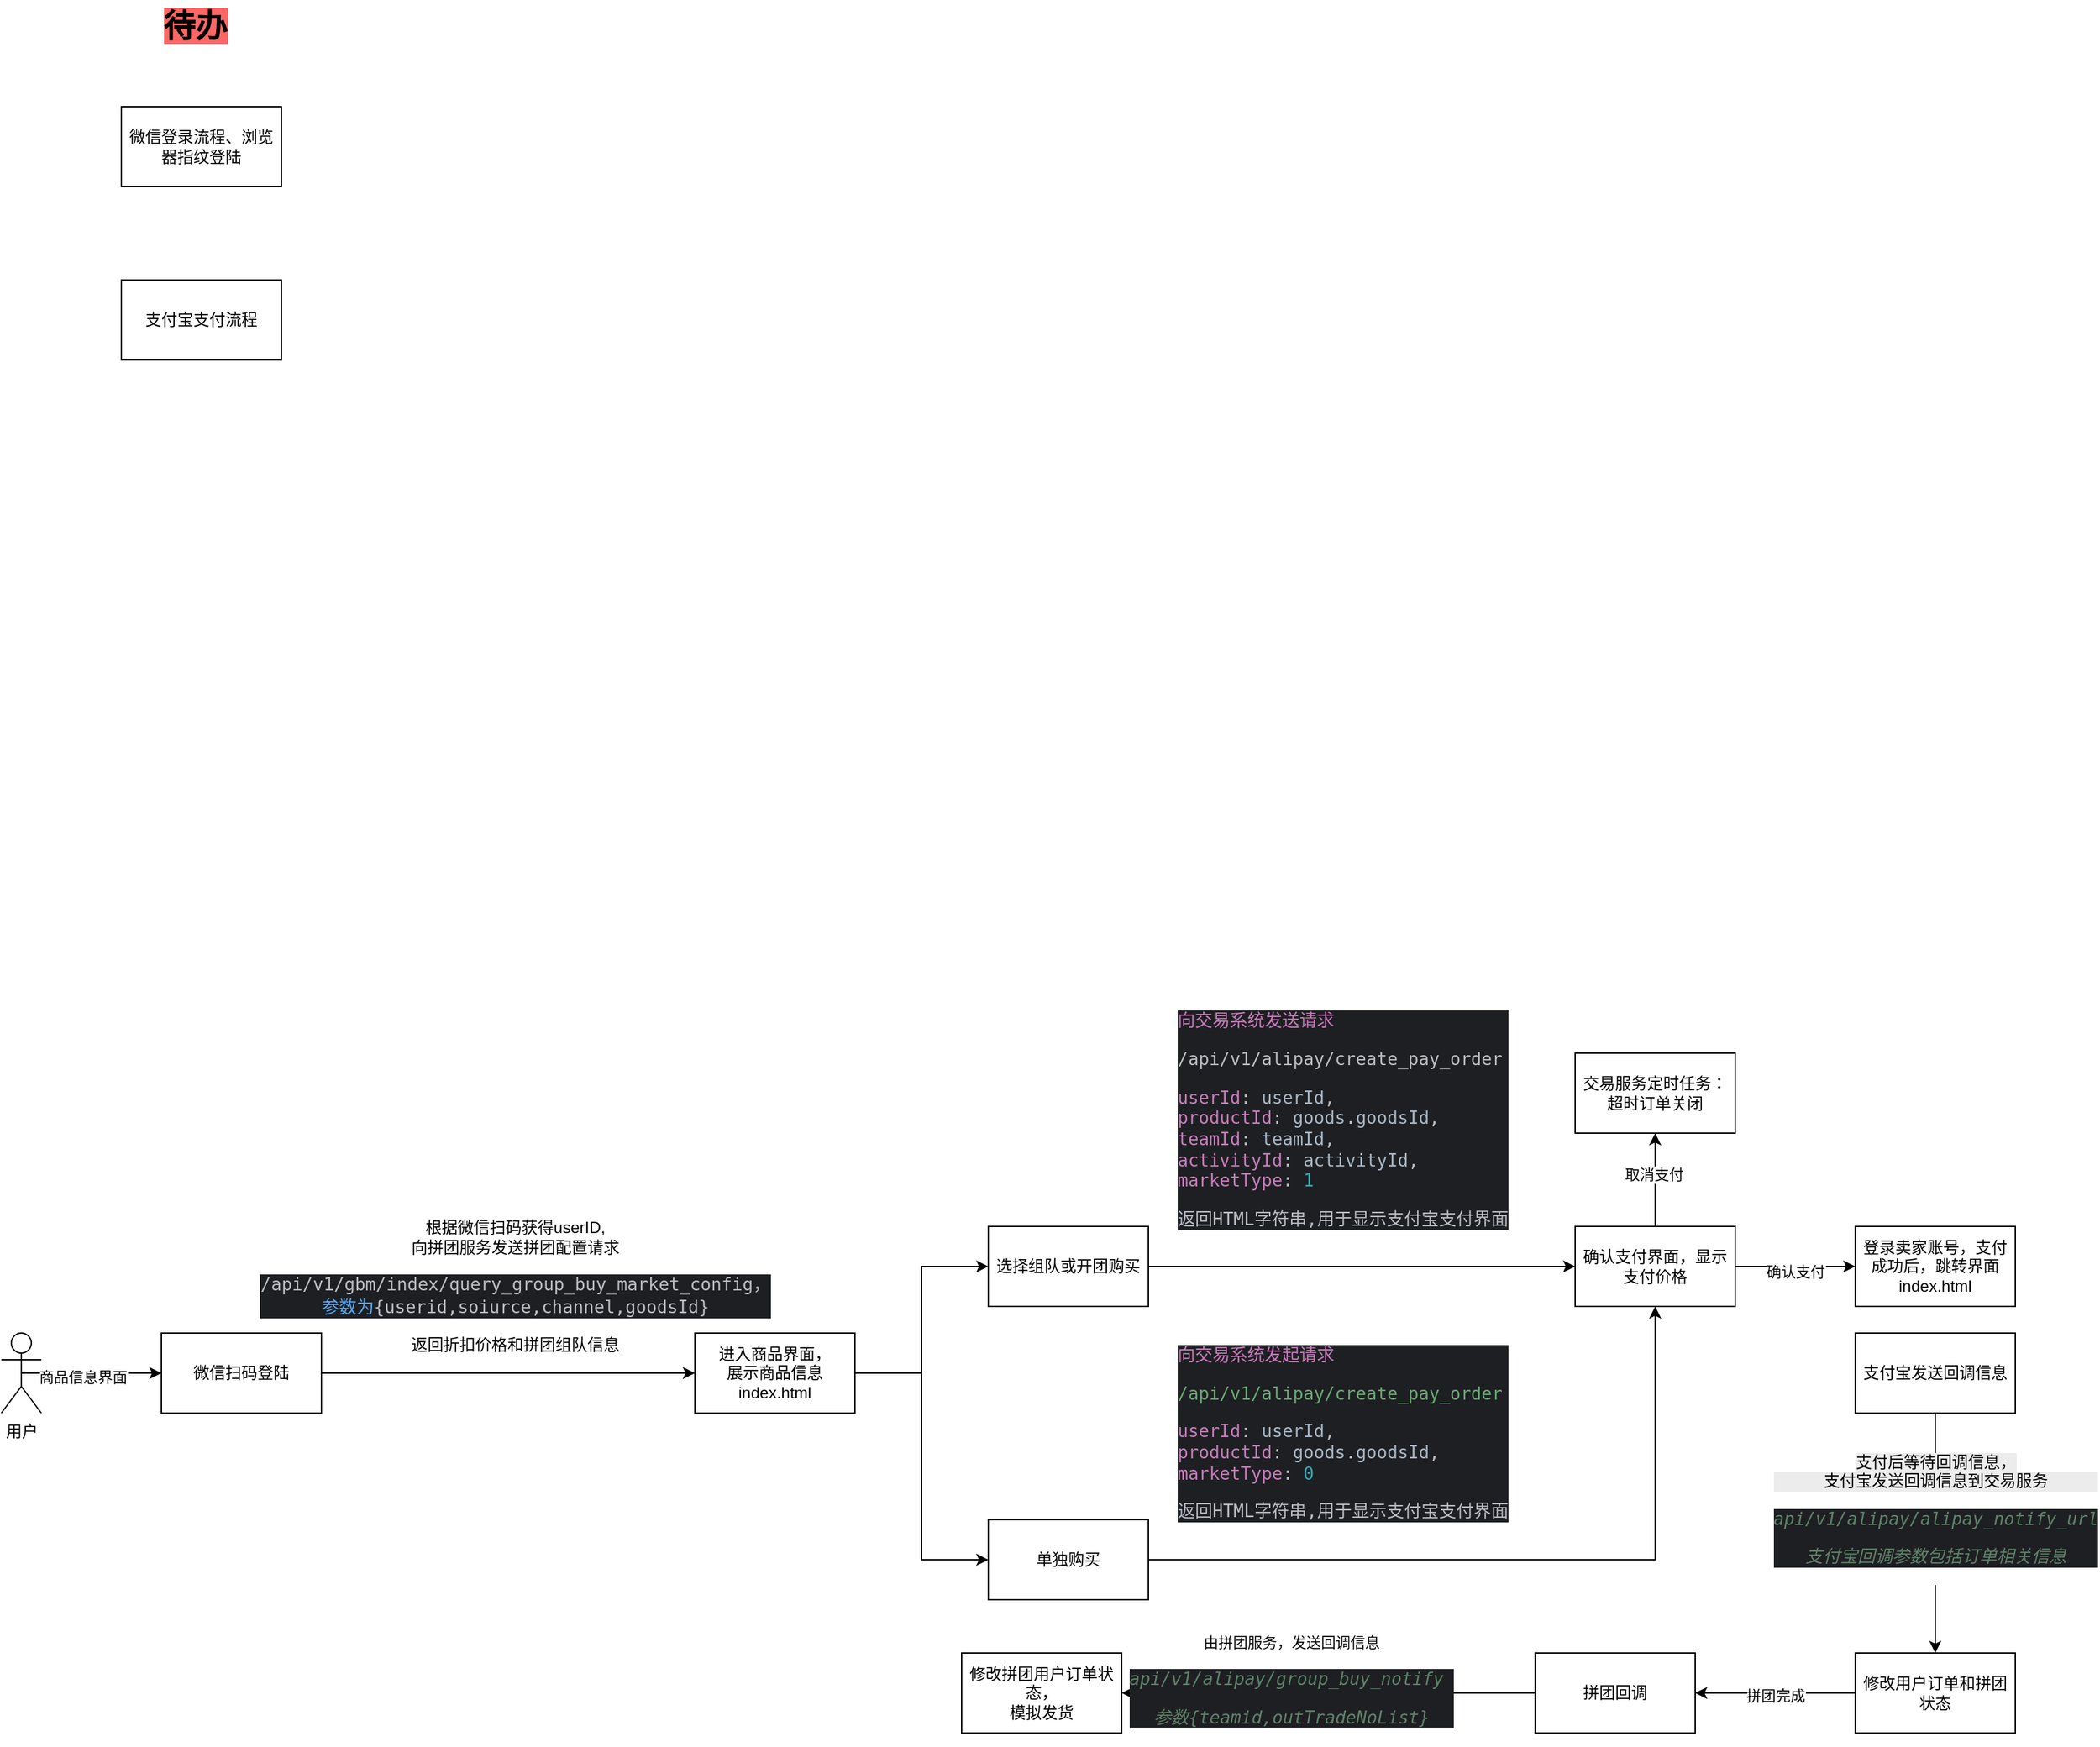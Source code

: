 <mxfile version="27.2.0">
  <diagram id="R2lEEEUBdFMjLlhIrx00" name="Page-1">
    <mxGraphModel dx="1418" dy="1852" grid="1" gridSize="10" guides="1" tooltips="1" connect="1" arrows="1" fold="1" page="1" pageScale="1" pageWidth="850" pageHeight="1100" math="0" shadow="0" extFonts="Permanent Marker^https://fonts.googleapis.com/css?family=Permanent+Marker">
      <root>
        <mxCell id="0" />
        <mxCell id="1" parent="0" />
        <mxCell id="Umt8qjXu04HkU_3NXS48-8" style="edgeStyle=orthogonalEdgeStyle;rounded=0;orthogonalLoop=1;jettySize=auto;html=1;exitX=0.5;exitY=0.5;exitDx=0;exitDy=0;exitPerimeter=0;entryX=0;entryY=0.5;entryDx=0;entryDy=0;" parent="1" source="Umt8qjXu04HkU_3NXS48-1" target="Umt8qjXu04HkU_3NXS48-7" edge="1">
          <mxGeometry relative="1" as="geometry" />
        </mxCell>
        <mxCell id="Umt8qjXu04HkU_3NXS48-9" value="商品信息界面" style="edgeLabel;html=1;align=center;verticalAlign=middle;resizable=0;points=[];" parent="Umt8qjXu04HkU_3NXS48-8" vertex="1" connectable="0">
          <mxGeometry x="-0.124" y="-3" relative="1" as="geometry">
            <mxPoint as="offset" />
          </mxGeometry>
        </mxCell>
        <mxCell id="Umt8qjXu04HkU_3NXS48-1" value="用户&lt;div&gt;&lt;br&gt;&lt;/div&gt;" style="shape=umlActor;verticalLabelPosition=bottom;verticalAlign=top;html=1;outlineConnect=0;" parent="1" vertex="1">
          <mxGeometry x="20" y="350" width="30" height="60" as="geometry" />
        </mxCell>
        <mxCell id="Umt8qjXu04HkU_3NXS48-12" style="edgeStyle=orthogonalEdgeStyle;rounded=0;orthogonalLoop=1;jettySize=auto;html=1;exitX=1;exitY=0.5;exitDx=0;exitDy=0;entryX=0;entryY=0.5;entryDx=0;entryDy=0;" parent="1" source="Umt8qjXu04HkU_3NXS48-7" target="Umt8qjXu04HkU_3NXS48-10" edge="1">
          <mxGeometry relative="1" as="geometry" />
        </mxCell>
        <mxCell id="Umt8qjXu04HkU_3NXS48-7" value="微信扫码登陆" style="rounded=0;whiteSpace=wrap;html=1;" parent="1" vertex="1">
          <mxGeometry x="140" y="350" width="120" height="60" as="geometry" />
        </mxCell>
        <mxCell id="Umt8qjXu04HkU_3NXS48-16" style="edgeStyle=orthogonalEdgeStyle;rounded=0;orthogonalLoop=1;jettySize=auto;html=1;exitX=1;exitY=0.5;exitDx=0;exitDy=0;entryX=0;entryY=0.5;entryDx=0;entryDy=0;" parent="1" source="Umt8qjXu04HkU_3NXS48-10" target="Umt8qjXu04HkU_3NXS48-14" edge="1">
          <mxGeometry relative="1" as="geometry" />
        </mxCell>
        <mxCell id="Umt8qjXu04HkU_3NXS48-17" style="edgeStyle=orthogonalEdgeStyle;rounded=0;orthogonalLoop=1;jettySize=auto;html=1;exitX=1;exitY=0.5;exitDx=0;exitDy=0;entryX=0;entryY=0.5;entryDx=0;entryDy=0;" parent="1" source="Umt8qjXu04HkU_3NXS48-10" target="Umt8qjXu04HkU_3NXS48-15" edge="1">
          <mxGeometry relative="1" as="geometry">
            <Array as="points">
              <mxPoint x="710" y="380" />
              <mxPoint x="710" y="520" />
              <mxPoint x="760" y="520" />
            </Array>
          </mxGeometry>
        </mxCell>
        <mxCell id="Umt8qjXu04HkU_3NXS48-10" value="进入商品界面，&lt;div&gt;展示商品信息index.html&lt;/div&gt;" style="rounded=0;whiteSpace=wrap;html=1;" parent="1" vertex="1">
          <mxGeometry x="540" y="350" width="120" height="60" as="geometry" />
        </mxCell>
        <mxCell id="Umt8qjXu04HkU_3NXS48-13" value="&lt;span style=&quot;text-wrap-mode: wrap;&quot;&gt;根据微信扫码获得userID,&lt;/span&gt;&lt;div&gt;&lt;span style=&quot;text-wrap-mode: wrap;&quot;&gt;向拼团服务发送拼团配置请求&lt;/span&gt;&lt;/div&gt;&lt;div&gt;&lt;div style=&quot;background-color:#1e1f22;color:#bcbec4&quot;&gt;&lt;pre style=&quot;font-family:&#39;JetBrains Mono&#39;,monospace;font-size:9.8pt;&quot;&gt;/api/v1/gbm/index/query_group_buy_market_config&lt;span style=&quot;font-family:&#39;Courier New&#39;,monospace;&quot;&gt;，&lt;br&gt;&lt;/span&gt;&lt;span style=&quot;color:#56a8f5;font-family:&#39;Courier New&#39;,monospace;&quot;&gt;参数为&lt;/span&gt;{userid,soiurce,channel,goodsId}&lt;/pre&gt;&lt;/div&gt;&lt;/div&gt;&lt;div&gt;&lt;span style=&quot;text-wrap-mode: wrap;&quot;&gt;返回折扣价格和拼团组队信息&lt;/span&gt;&lt;/div&gt;" style="text;html=1;align=center;verticalAlign=middle;resizable=0;points=[];autosize=1;strokeColor=none;fillColor=none;" parent="1" vertex="1">
          <mxGeometry x="220" y="255" width="370" height="120" as="geometry" />
        </mxCell>
        <mxCell id="Umt8qjXu04HkU_3NXS48-19" style="edgeStyle=orthogonalEdgeStyle;rounded=0;orthogonalLoop=1;jettySize=auto;html=1;exitX=1;exitY=0.5;exitDx=0;exitDy=0;entryX=0;entryY=0.5;entryDx=0;entryDy=0;" parent="1" source="Umt8qjXu04HkU_3NXS48-14" target="Umt8qjXu04HkU_3NXS48-18" edge="1">
          <mxGeometry relative="1" as="geometry" />
        </mxCell>
        <mxCell id="Umt8qjXu04HkU_3NXS48-14" value="选择组队或开团购买" style="rounded=0;whiteSpace=wrap;html=1;" parent="1" vertex="1">
          <mxGeometry x="760" y="270" width="120" height="60" as="geometry" />
        </mxCell>
        <mxCell id="Umt8qjXu04HkU_3NXS48-22" style="edgeStyle=orthogonalEdgeStyle;rounded=0;orthogonalLoop=1;jettySize=auto;html=1;exitX=1;exitY=0.5;exitDx=0;exitDy=0;entryX=0.5;entryY=1;entryDx=0;entryDy=0;" parent="1" source="Umt8qjXu04HkU_3NXS48-15" target="Umt8qjXu04HkU_3NXS48-18" edge="1">
          <mxGeometry relative="1" as="geometry">
            <mxPoint x="1155" y="520" as="targetPoint" />
          </mxGeometry>
        </mxCell>
        <mxCell id="Umt8qjXu04HkU_3NXS48-15" value="单独购买" style="rounded=0;whiteSpace=wrap;html=1;" parent="1" vertex="1">
          <mxGeometry x="760" y="490" width="120" height="60" as="geometry" />
        </mxCell>
        <mxCell id="Umt8qjXu04HkU_3NXS48-25" style="edgeStyle=orthogonalEdgeStyle;rounded=0;orthogonalLoop=1;jettySize=auto;html=1;exitX=0.5;exitY=0;exitDx=0;exitDy=0;" parent="1" source="Umt8qjXu04HkU_3NXS48-18" target="Umt8qjXu04HkU_3NXS48-24" edge="1">
          <mxGeometry relative="1" as="geometry" />
        </mxCell>
        <mxCell id="Umt8qjXu04HkU_3NXS48-26" value="取消支付" style="edgeLabel;html=1;align=center;verticalAlign=middle;resizable=0;points=[];" parent="Umt8qjXu04HkU_3NXS48-25" vertex="1" connectable="0">
          <mxGeometry x="0.114" y="1" relative="1" as="geometry">
            <mxPoint as="offset" />
          </mxGeometry>
        </mxCell>
        <mxCell id="Umt8qjXu04HkU_3NXS48-28" style="edgeStyle=orthogonalEdgeStyle;rounded=0;orthogonalLoop=1;jettySize=auto;html=1;exitX=1;exitY=0.5;exitDx=0;exitDy=0;entryX=0;entryY=0.5;entryDx=0;entryDy=0;" parent="1" source="Umt8qjXu04HkU_3NXS48-18" target="Umt8qjXu04HkU_3NXS48-27" edge="1">
          <mxGeometry relative="1" as="geometry" />
        </mxCell>
        <mxCell id="Umt8qjXu04HkU_3NXS48-29" value="确认支付" style="edgeLabel;html=1;align=center;verticalAlign=middle;resizable=0;points=[];" parent="Umt8qjXu04HkU_3NXS48-28" vertex="1" connectable="0">
          <mxGeometry y="-4" relative="1" as="geometry">
            <mxPoint as="offset" />
          </mxGeometry>
        </mxCell>
        <mxCell id="Umt8qjXu04HkU_3NXS48-18" value="确认支付界面，显示支付价格" style="rounded=0;whiteSpace=wrap;html=1;" parent="1" vertex="1">
          <mxGeometry x="1200" y="270" width="120" height="60" as="geometry" />
        </mxCell>
        <mxCell id="Umt8qjXu04HkU_3NXS48-20" value="&lt;div style=&quot;background-color: rgb(30, 31, 34); color: rgb(188, 190, 196);&quot;&gt;&lt;pre style=&quot;font-family:&#39;JetBrains Mono&#39;,monospace;font-size:9.8pt;&quot;&gt;&lt;span style=&quot;color: rgb(199, 125, 187);&quot;&gt;向交易系统发送请求&lt;/span&gt;&lt;/pre&gt;&lt;pre style=&quot;font-family:&#39;JetBrains Mono&#39;,monospace;font-size:9.8pt;&quot;&gt;/api/v1/alipay/create_pay_order&lt;/pre&gt;&lt;pre style=&quot;font-family:&#39;JetBrains Mono&#39;,monospace;font-size:9.8pt;&quot;&gt;&lt;span style=&quot;color: rgb(199, 125, 187);&quot;&gt;userId&lt;/span&gt;: &lt;span style=&quot;color: rgb(169, 183, 198);&quot;&gt;userId&lt;/span&gt;,&lt;br&gt;&lt;span style=&quot;color: rgb(199, 125, 187);&quot;&gt;productId&lt;/span&gt;: &lt;span style=&quot;color: rgb(169, 183, 198);&quot;&gt;goods&lt;/span&gt;.&lt;span style=&quot;color: rgb(169, 183, 198);&quot;&gt;goodsId&lt;/span&gt;,&lt;br&gt;&lt;span style=&quot;color: rgb(199, 125, 187);&quot;&gt;teamId&lt;/span&gt;: &lt;span style=&quot;color: rgb(169, 183, 198);&quot;&gt;teamId&lt;/span&gt;,&lt;br&gt;&lt;span style=&quot;color: rgb(199, 125, 187);&quot;&gt;activityId&lt;/span&gt;: &lt;span style=&quot;color: rgb(169, 183, 198);&quot;&gt;activityId&lt;/span&gt;,&lt;br&gt;&lt;span style=&quot;color: rgb(199, 125, 187);&quot;&gt;marketType&lt;/span&gt;: &lt;span style=&quot;color: rgb(42, 172, 184);&quot;&gt;1&lt;/span&gt;&lt;/pre&gt;&lt;pre style=&quot;font-family:&#39;JetBrains Mono&#39;,monospace;font-size:9.8pt;&quot;&gt;返回HTML字符串,用于显示支付宝支付界面&lt;/pre&gt;&lt;/div&gt;" style="text;html=1;align=left;verticalAlign=middle;resizable=0;points=[];autosize=1;strokeColor=none;fillColor=none;" parent="1" vertex="1">
          <mxGeometry x="900" y="90" width="280" height="200" as="geometry" />
        </mxCell>
        <mxCell id="Umt8qjXu04HkU_3NXS48-23" value="&lt;div style=&quot;background-color: rgb(30, 31, 34); color: rgb(188, 190, 196);&quot;&gt;&lt;pre style=&quot;font-family:&#39;JetBrains Mono&#39;,monospace;font-size:9.8pt;&quot;&gt;&lt;span style=&quot;color: rgb(199, 125, 187);&quot;&gt;向交易系统发起请求&lt;/span&gt;&lt;/pre&gt;&lt;pre style=&quot;font-family:&#39;JetBrains Mono&#39;,monospace;font-size:9.8pt;&quot;&gt;&lt;div&gt;&lt;pre style=&quot;font-family:&#39;JetBrains Mono&#39;,monospace;font-size:9.8pt;&quot;&gt;&lt;span style=&quot;color: rgb(106, 171, 115);&quot;&gt;/api/v1/alipay/create_pay_order&lt;/span&gt;&lt;/pre&gt;&lt;/div&gt;&lt;/pre&gt;&lt;pre style=&quot;font-family:&#39;JetBrains Mono&#39;,monospace;font-size:9.8pt;&quot;&gt;&lt;span style=&quot;color: rgb(199, 125, 187);&quot;&gt;userId&lt;/span&gt;: &lt;span style=&quot;color: rgb(169, 183, 198);&quot;&gt;userId&lt;/span&gt;,&lt;br&gt;&lt;div style=&quot;&quot;&gt;&lt;span style=&quot;font-size: 9.8pt; white-space-collapse: collapse; color: rgb(199, 125, 187);&quot;&gt;productId&lt;/span&gt;&lt;span style=&quot;font-size: 9.8pt; white-space-collapse: collapse;&quot;&gt;: &lt;/span&gt;&lt;span style=&quot;font-size: 9.8pt; white-space-collapse: collapse; color: rgb(169, 183, 198);&quot;&gt;goods&lt;/span&gt;&lt;span style=&quot;font-size: 9.8pt; white-space-collapse: collapse;&quot;&gt;.&lt;/span&gt;&lt;span style=&quot;font-size: 9.8pt; white-space-collapse: collapse; color: rgb(169, 183, 198);&quot;&gt;goodsId&lt;/span&gt;&lt;span style=&quot;font-size: 9.8pt; white-space-collapse: collapse;&quot;&gt;,&lt;/span&gt;&lt;/div&gt;&lt;span style=&quot;color: rgb(199, 125, 187);&quot;&gt;marketType&lt;/span&gt;: &lt;span style=&quot;color: rgb(42, 172, 184);&quot;&gt;0&lt;/span&gt;&lt;/pre&gt;&lt;pre style=&quot;font-family:&#39;JetBrains Mono&#39;,monospace;font-size:9.8pt;&quot;&gt;&lt;pre style=&quot;font-family: &amp;quot;JetBrains Mono&amp;quot;, monospace; font-size: 9.8pt;&quot;&gt;返回HTML字符串,用于显示支付宝支付界面&lt;/pre&gt;&lt;/pre&gt;&lt;/div&gt;" style="text;html=1;align=left;verticalAlign=middle;resizable=0;points=[];autosize=1;strokeColor=none;fillColor=none;" parent="1" vertex="1">
          <mxGeometry x="900" y="340" width="280" height="170" as="geometry" />
        </mxCell>
        <mxCell id="Umt8qjXu04HkU_3NXS48-24" value="交易服务定时任务：超时订单关闭" style="rounded=0;whiteSpace=wrap;html=1;" parent="1" vertex="1">
          <mxGeometry x="1200" y="140" width="120" height="60" as="geometry" />
        </mxCell>
        <mxCell id="Umt8qjXu04HkU_3NXS48-27" value="登录卖家账号，支付成功后，跳转界面index.html" style="rounded=0;whiteSpace=wrap;html=1;" parent="1" vertex="1">
          <mxGeometry x="1410" y="270" width="120" height="60" as="geometry" />
        </mxCell>
        <mxCell id="Umt8qjXu04HkU_3NXS48-32" style="edgeStyle=orthogonalEdgeStyle;rounded=0;orthogonalLoop=1;jettySize=auto;html=1;exitX=0.5;exitY=1;exitDx=0;exitDy=0;" parent="1" source="Umt8qjXu04HkU_3NXS48-30" target="Umt8qjXu04HkU_3NXS48-31" edge="1">
          <mxGeometry relative="1" as="geometry" />
        </mxCell>
        <mxCell id="Umt8qjXu04HkU_3NXS48-33" value="&lt;span style=&quot;font-size: 12px; text-wrap-mode: wrap; background-color: rgb(236, 236, 236);&quot;&gt;支付后等待回调信息，&lt;/span&gt;&lt;div style=&quot;font-size: 12px; text-wrap-mode: wrap; background-color: rgb(236, 236, 236);&quot;&gt;支付宝发送回调信息到交易服务&lt;/div&gt;&lt;div style=&quot;font-size: 12px; text-wrap-mode: wrap; background-color: rgb(236, 236, 236);&quot;&gt;&lt;div style=&quot;background-color: rgb(30, 31, 34); color: rgb(188, 190, 196);&quot;&gt;&lt;pre style=&quot;font-family: &amp;quot;JetBrains Mono&amp;quot;, monospace; font-size: 9.8pt;&quot;&gt;&lt;span style=&quot;color: rgb(95, 130, 107); font-style: italic;&quot;&gt;api/v1/alipay/alipay_notify_url&lt;/span&gt;&lt;/pre&gt;&lt;pre style=&quot;font-family: &amp;quot;JetBrains Mono&amp;quot;, monospace; font-size: 9.8pt;&quot;&gt;&lt;span style=&quot;color: rgb(95, 130, 107); font-style: italic;&quot;&gt;支付宝回调参数包括订单相关信息&lt;/span&gt;&lt;/pre&gt;&lt;/div&gt;&lt;/div&gt;" style="edgeLabel;html=1;align=center;verticalAlign=middle;resizable=0;points=[];" parent="Umt8qjXu04HkU_3NXS48-32" vertex="1" connectable="0">
          <mxGeometry x="-0.12" relative="1" as="geometry">
            <mxPoint as="offset" />
          </mxGeometry>
        </mxCell>
        <mxCell id="Umt8qjXu04HkU_3NXS48-30" value="支付宝发送回调信息" style="rounded=0;whiteSpace=wrap;html=1;" parent="1" vertex="1">
          <mxGeometry x="1410" y="350" width="120" height="60" as="geometry" />
        </mxCell>
        <mxCell id="Umt8qjXu04HkU_3NXS48-39" style="edgeStyle=orthogonalEdgeStyle;rounded=0;orthogonalLoop=1;jettySize=auto;html=1;exitX=0;exitY=0.5;exitDx=0;exitDy=0;entryX=1;entryY=0.5;entryDx=0;entryDy=0;" parent="1" source="Umt8qjXu04HkU_3NXS48-31" target="Umt8qjXu04HkU_3NXS48-34" edge="1">
          <mxGeometry relative="1" as="geometry" />
        </mxCell>
        <mxCell id="Umt8qjXu04HkU_3NXS48-40" value="拼团完成" style="edgeLabel;html=1;align=center;verticalAlign=middle;resizable=0;points=[];" parent="Umt8qjXu04HkU_3NXS48-39" vertex="1" connectable="0">
          <mxGeometry y="2" relative="1" as="geometry">
            <mxPoint as="offset" />
          </mxGeometry>
        </mxCell>
        <mxCell id="Umt8qjXu04HkU_3NXS48-31" value="修改用户订单和拼团状态" style="rounded=0;whiteSpace=wrap;html=1;" parent="1" vertex="1">
          <mxGeometry x="1410" y="590" width="120" height="60" as="geometry" />
        </mxCell>
        <mxCell id="Umt8qjXu04HkU_3NXS48-41" style="edgeStyle=orthogonalEdgeStyle;rounded=0;orthogonalLoop=1;jettySize=auto;html=1;exitX=0;exitY=0.5;exitDx=0;exitDy=0;entryX=1;entryY=0.5;entryDx=0;entryDy=0;" parent="1" source="Umt8qjXu04HkU_3NXS48-34" target="Umt8qjXu04HkU_3NXS48-37" edge="1">
          <mxGeometry relative="1" as="geometry" />
        </mxCell>
        <mxCell id="Umt8qjXu04HkU_3NXS48-42" value="由拼团服务，发送回调信息&lt;div&gt;&lt;div style=&quot;background-color: rgb(30, 31, 34);&quot;&gt;&lt;pre style=&quot;color: rgb(188, 190, 196); font-family: &amp;quot;JetBrains Mono&amp;quot;, monospace; font-size: 9.8pt;&quot;&gt;&lt;span style=&quot;color:#5f826b;font-style:italic;&quot;&gt;api/v1/alipay/group_buy_notify &lt;/span&gt;&lt;/pre&gt;&lt;pre style=&quot;font-family: &amp;quot;JetBrains Mono&amp;quot;, monospace; font-size: 9.8pt;&quot;&gt;&lt;font color=&quot;#5f826b&quot;&gt;&lt;i&gt;参数{teamid,outTradeNoList}&lt;/i&gt;&lt;/font&gt;&lt;/pre&gt;&lt;/div&gt;&lt;/div&gt;" style="edgeLabel;html=1;align=center;verticalAlign=middle;resizable=0;points=[];" parent="Umt8qjXu04HkU_3NXS48-41" vertex="1" connectable="0">
          <mxGeometry x="0.181" y="-3" relative="1" as="geometry">
            <mxPoint as="offset" />
          </mxGeometry>
        </mxCell>
        <mxCell id="Umt8qjXu04HkU_3NXS48-34" value="拼团回调" style="rounded=0;whiteSpace=wrap;html=1;" parent="1" vertex="1">
          <mxGeometry x="1170" y="590" width="120" height="60" as="geometry" />
        </mxCell>
        <mxCell id="Umt8qjXu04HkU_3NXS48-37" value="修改拼团用户订单状态，&lt;div&gt;模拟发货&lt;/div&gt;" style="rounded=0;whiteSpace=wrap;html=1;" parent="1" vertex="1">
          <mxGeometry x="740" y="590" width="120" height="60" as="geometry" />
        </mxCell>
        <mxCell id="WrrjSCYtDQBGlypinRHg-1" value="微信登录流程、浏览器指纹登陆" style="rounded=0;whiteSpace=wrap;html=1;" vertex="1" parent="1">
          <mxGeometry x="110" y="-570" width="120" height="60" as="geometry" />
        </mxCell>
        <mxCell id="WrrjSCYtDQBGlypinRHg-2" value="支付宝支付流程" style="rounded=0;whiteSpace=wrap;html=1;" vertex="1" parent="1">
          <mxGeometry x="110" y="-440" width="120" height="60" as="geometry" />
        </mxCell>
        <mxCell id="WrrjSCYtDQBGlypinRHg-3" value="&lt;font style=&quot;font-size: 24px;&quot;&gt;&lt;b style=&quot;background-color: rgb(255, 102, 102);&quot;&gt;待办&lt;/b&gt;&lt;/font&gt;" style="text;html=1;align=center;verticalAlign=middle;resizable=0;points=[];autosize=1;strokeColor=none;fillColor=none;" vertex="1" parent="1">
          <mxGeometry x="130" y="-650" width="70" height="40" as="geometry" />
        </mxCell>
      </root>
    </mxGraphModel>
  </diagram>
</mxfile>
